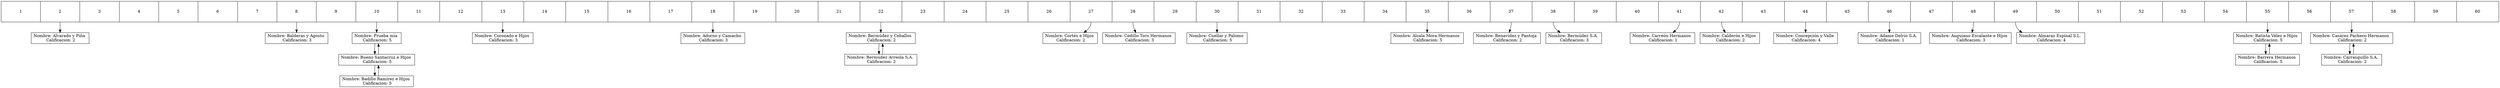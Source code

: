 digraph G {
 node [shape=record]; 
 vec[height=1 width=120 label="<f1> 1 |<f2> 2 |<f3> 3 |<f4> 4 |<f5> 5 |<f6> 6 |<f7> 7 |<f8> 8 |<f9> 9 |<f10> 10 |<f11> 11 |<f12> 12 |<f13> 13 |<f14> 14 |<f15> 15 |<f16> 16 |<f17> 17 |<f18> 18 |<f19> 19 |<f20> 20 |<f21> 21 |<f22> 22 |<f23> 23 |<f24> 24 |<f25> 25 |<f26> 26 |<f27> 27 |<f28> 28 |<f29> 29 |<f30> 30 |<f31> 31 |<f32> 32 |<f33> 33 |<f34> 34 |<f35> 35 |<f36> 36 |<f37> 37 |<f38> 38 |<f39> 39 |<f40> 40 |<f41> 41 |<f42> 42 |<f43> 43 |<f44> 44 |<f45> 45 |<f46> 46 |<f47> 47 |<f48> 48 |<f49> 49 |<f50> 50 |<f51> 51 |<f52> 52 |<f53> 53 |<f54> 54 |<f55> 55 |<f56> 56 |<f57> 57 |<f58> 58 |<f59> 59 |<f60> 60"];
1[label="Nombre: Alvarado y Piña \n Calificacion: 2"];
3[label="Nombre: Balderas y Agosto \n Calificacion: 3"];
5[label="Nombre: Prueba mía \n Calificacion: 5"];
4[label="Nombre: Bueno Santacruz e Hijos \n Calificacion: 5"];
2[label="Nombre: Badillo Ramírez e Hijos \n Calificacion: 5"];
6[label="Nombre: Coronado e Hijos \n Calificacion: 3"];
7[label="Nombre: Adorno y Camacho \n Calificacion: 3"];
8[label="Nombre: Bermúdez y Ceballos \n Calificacion: 2"];
9[label="Nombre: Bermúdez Arreola S.A. \n Calificacion: 2"];
12[label="Nombre: Cortés e Hijos \n Calificacion: 2"];
10[label="Nombre: Cedillo Toro Hermanos \n Calificacion: 3"];
11[label="Nombre: Cuellar y Palomo \n Calificacion: 5"];
13[label="Nombre: Alcala Mora Hermanos \n Calificacion: 5"];
15[label="Nombre: Benavídez y Pantoja \n Calificacion: 2"];
14[label="Nombre: Bermúdez S.A. \n Calificacion: 3"];
16[label="Nombre: Carreón Hermanos \n Calificacion: 1"];
18[label="Nombre: Calderón e Hijos \n Calificacion: 2"];
17[label="Nombre: Concepción y Valle \n Calificacion: 4"];
21[label="Nombre: Adame Delrío S.A. \n Calificacion: 1"];
19[label="Nombre: Anguiano Escalante e Hijos \n Calificacion: 3"];
20[label="Nombre: Almaraz Espinal S.L. \n Calificacion: 4"];
23[label="Nombre: Batista Vélez e Hijos \n Calificacion: 5"];
22[label="Nombre: Barrera Hermanos \n Calificacion: 5"];
24[label="Nombre: Casárez Pacheco Hermanos \n Calificacion: 2"];
25[label="Nombre: Carrasquillo S.A. \n Calificacion: 2"];
vec:f2 -> 1;
vec:f8 -> 3;
5->4;
4->5;
vec:f10 -> 5;
4->2;
2->4;
vec:f13 -> 6;
vec:f18 -> 7;
8->9;
9->8;
vec:f22 -> 8;
vec:f27 -> 12;
vec:f28 -> 10;
vec:f30 -> 11;
vec:f35 -> 13;
vec:f37 -> 15;
vec:f38 -> 14;
vec:f41 -> 16;
vec:f42 -> 18;
vec:f44 -> 17;
vec:f46 -> 21;
vec:f48 -> 19;
vec:f49 -> 20;
23->22;
22->23;
vec:f55 -> 23;
24->25;
25->24;
vec:f57 -> 24;

}
